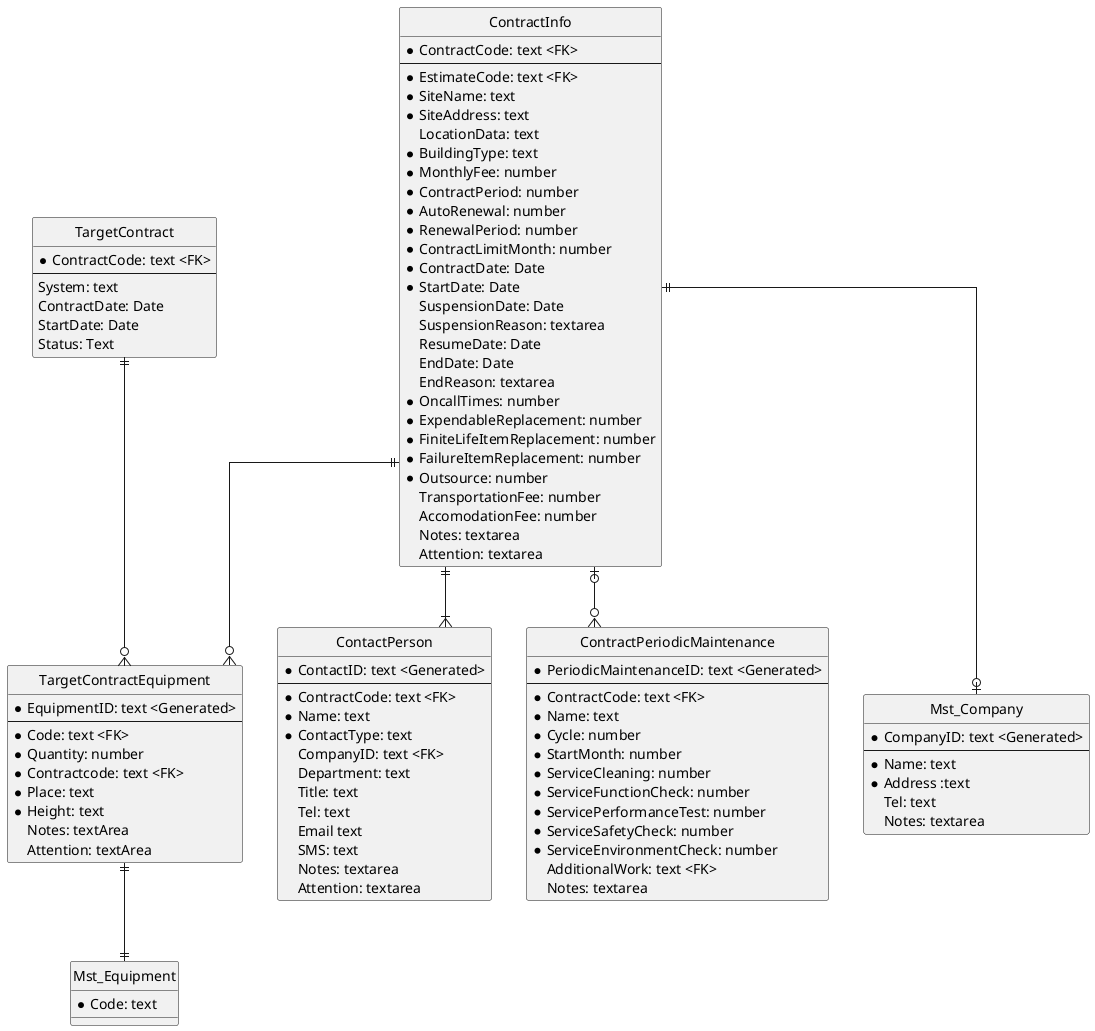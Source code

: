 @startuml
hide circle
skinparam linetype ortho

entity ContractInfo {
    * ContractCode: text <FK>
    --
    * EstimateCode: text <FK>
    * SiteName: text
    * SiteAddress: text
    LocationData: text
    * BuildingType: text
    * MonthlyFee: number
    * ContractPeriod: number
    * AutoRenewal: number
    * RenewalPeriod: number
    * ContractLimitMonth: number
    * ContractDate: Date
    * StartDate: Date
    SuspensionDate: Date
    SuspensionReason: textarea
    ResumeDate: Date
    EndDate: Date
    EndReason: textarea
    * OncallTimes: number
    * ExpendableReplacement: number
    * FiniteLifeItemReplacement: number
    * FailureItemReplacement: number
    * Outsource: number
    TransportationFee: number
    AccomodationFee: number
    Notes: textarea
    Attention: textarea
}
' BuildingType: Office/ Factory/ Warehouse/ House/ Apartment/ Office building/ Store/ .. 
entity TargetContract {
    * ContractCode: text <FK>
    --
    System: text
    ContractDate: Date
    StartDate: Date
    Status: Text
}
entity TargetContractEquipment {
    * EquipmentID: text <Generated>
    --
    * Code: text <FK>
    * Quantity: number
    * Contractcode: text <FK>
    * Place: text
    * Height: text
    Notes: textArea
    Attention: textArea
}
' Height: Normal height/ Airial work platform/ Airial Work vehicle
entity Mst_Equipment {
    * Code: text
}
entity ContactPerson {
    * ContactID: text <Generated>
    --
    * ContractCode: text <FK>
    * Name: text
    * ContactType: text
    CompanyID: text <FK>
    Department: text
    Title: text
    Tel: text
    Email text
    SMS: text
    Notes: textarea
    Attention: textarea
}
' ContactType: Contract/ Emergency/ Appointment/ Habitant/ Security/ Employee
entity ContractPeriodicMaintenance {
    * PeriodicMaintenanceID: text <Generated>
    --
    * ContractCode: text <FK>
    * Name: text
    * Cycle: number
    * StartMonth: number
    * ServiceCleaning: number
    * ServiceFunctionCheck: number
    * ServicePerformanceTest: number
    * ServiceSafetyCheck: number
    * ServiceEnvironmentCheck: number
    AdditionalWork: text <FK>
    Notes: textarea
}
' AdditionalWork: array of CheckStandardID
entity Mst_Company {
    * CompanyID: text <Generated>
    --
    * Name: text
    * Address :text
    Tel: text
    Notes: textarea
}

ContractInfo ||--o{ TargetContractEquipment
ContractInfo ||--o| Mst_Company
ContractInfo |o--o{ ContractPeriodicMaintenance
ContractInfo ||--|{ ContactPerson
TargetContract ||--o{ TargetContractEquipment
TargetContractEquipment ||--|| Mst_Equipment
@enduml
